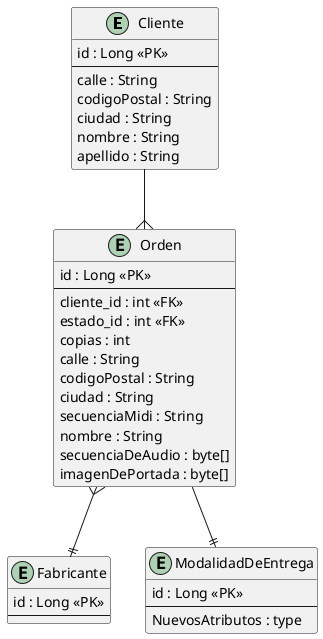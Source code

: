 ﻿@startuml DER

entity Cliente {
  id : Long <<PK>>
  --
  calle : String
  codigoPostal : String
  ciudad : String
  nombre : String
  apellido : String
}

entity Fabricante {
  id : Long <<PK>>
  --
}

entity Orden {
  id : Long <<PK>>
  --
  ' Dejo esta tabla sola ya que uso SingleTable
  cliente_id : int <<FK>>
  estado_id : int <<FK>>
  copias : int
  calle : String
  codigoPostal : String
  ciudad : String
  secuenciaMidi : String
  nombre : String
  secuenciaDeAudio : byte[]
  imagenDePortada : byte[]
}

entity ModalidadDeEntrega {
  id : Long <<PK>>
  --
  ' Dejo esta tabla sola ya que uso SingleTable
  NuevosAtributos : type
}


Cliente --{ Orden
Orden }--|| Fabricante
Orden --|| ModalidadDeEntrega



@enduml